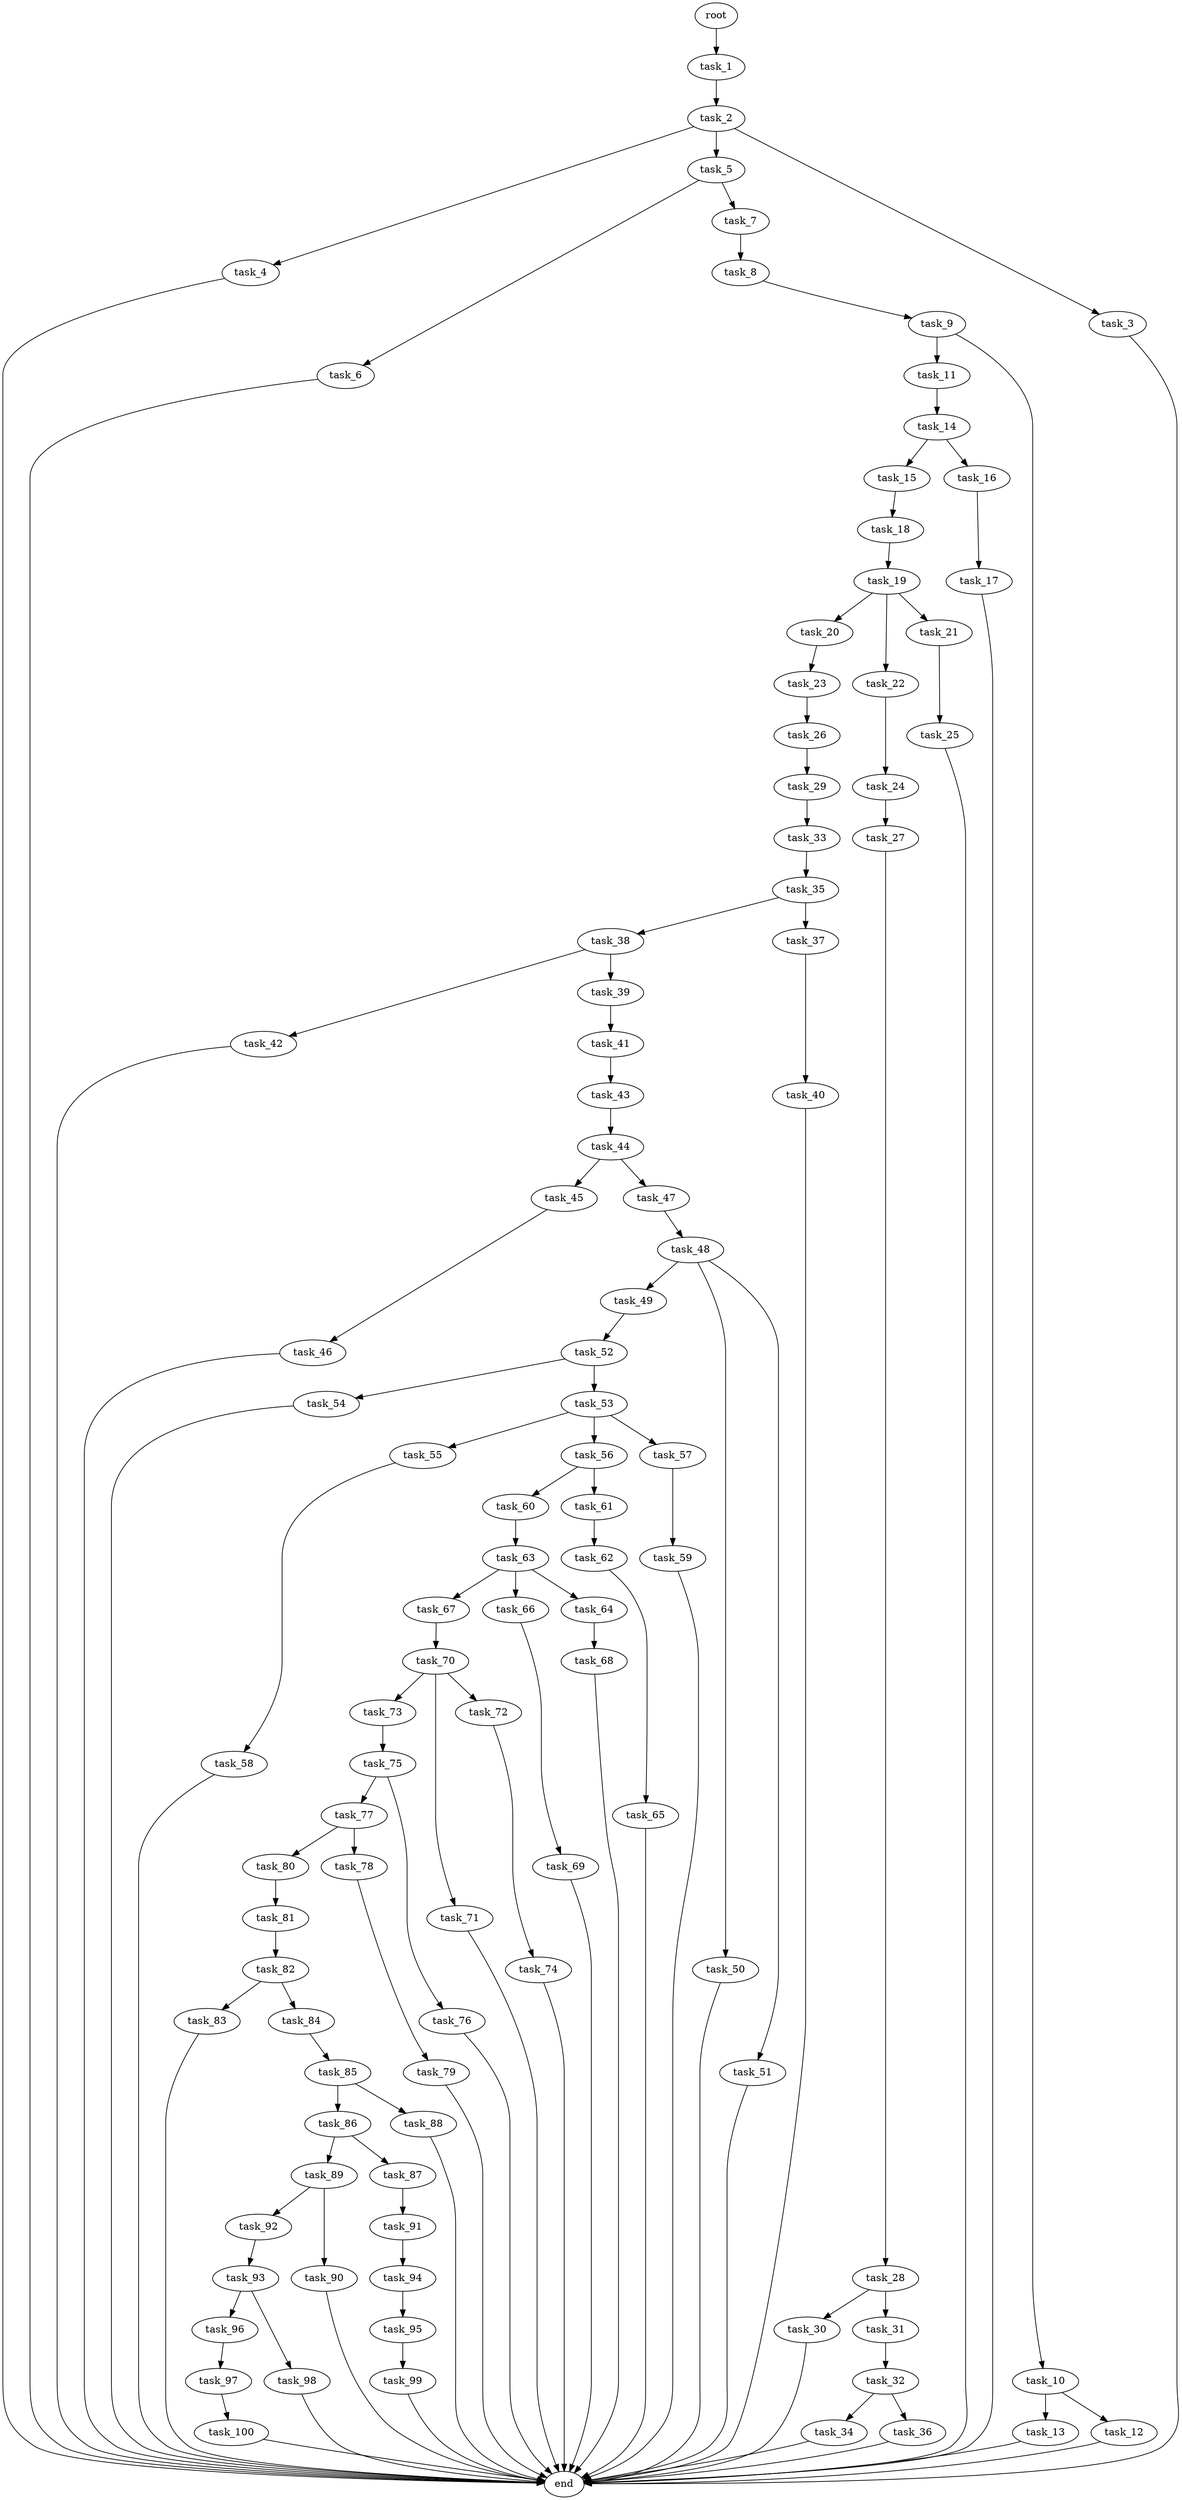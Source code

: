 digraph G {
  task_15 [size="6.675684e+10"];
  task_77 [size="5.472229e+11"];
  task_62 [size="1.343678e+11"];
  task_59 [size="4.761468e+11"];
  task_20 [size="6.229781e+11"];
  task_17 [size="9.822029e+11"];
  task_89 [size="5.982872e+11"];
  task_24 [size="4.441286e+11"];
  task_92 [size="9.564227e+11"];
  task_85 [size="6.368196e+11"];
  task_23 [size="6.263967e+11"];
  task_73 [size="8.600406e+11"];
  task_63 [size="4.884514e+11"];
  task_45 [size="6.331288e+11"];
  task_11 [size="7.304517e+11"];
  task_13 [size="4.053349e+11"];
  task_54 [size="9.683109e+11"];
  task_58 [size="9.269137e+11"];
  task_55 [size="1.698799e+11"];
  task_60 [size="4.108585e+11"];
  task_61 [size="8.605318e+11"];
  task_56 [size="7.868561e+10"];
  task_16 [size="8.693805e+11"];
  task_30 [size="3.383451e+11"];
  task_76 [size="9.183146e+11"];
  task_74 [size="2.453604e+10"];
  task_47 [size="3.752870e+10"];
  task_81 [size="7.782518e+10"];
  task_34 [size="1.335757e+11"];
  task_25 [size="1.332353e+11"];
  task_44 [size="1.996344e+10"];
  task_67 [size="8.036331e+11"];
  task_29 [size="3.853357e+10"];
  end [size="0.000000e+00"];
  task_66 [size="8.639675e+11"];
  task_2 [size="7.061182e+11"];
  task_4 [size="9.464707e+11"];
  task_86 [size="6.696970e+11"];
  task_64 [size="8.568936e+11"];
  task_36 [size="2.117866e+11"];
  task_71 [size="4.416052e+11"];
  task_94 [size="5.219956e+11"];
  task_95 [size="7.386521e+11"];
  task_96 [size="3.086535e+11"];
  task_48 [size="3.376390e+11"];
  task_53 [size="5.075049e+11"];
  task_5 [size="3.536851e+11"];
  task_79 [size="5.689012e+11"];
  task_52 [size="7.017339e+11"];
  task_31 [size="1.161515e+11"];
  task_1 [size="3.453257e+11"];
  task_82 [size="6.221151e+11"];
  task_19 [size="8.203107e+11"];
  task_40 [size="8.748327e+11"];
  task_57 [size="7.392524e+11"];
  task_83 [size="7.406345e+11"];
  task_6 [size="5.886311e+11"];
  task_80 [size="9.227200e+11"];
  task_22 [size="4.131063e+11"];
  task_99 [size="5.274082e+11"];
  task_100 [size="8.135322e+11"];
  task_84 [size="1.130074e+11"];
  task_90 [size="5.987640e+11"];
  task_49 [size="2.859362e+10"];
  task_3 [size="1.077000e+11"];
  task_14 [size="9.374415e+11"];
  task_18 [size="5.390411e+11"];
  task_42 [size="3.450212e+11"];
  task_10 [size="8.051296e+11"];
  task_70 [size="2.834174e+11"];
  task_78 [size="2.095698e+11"];
  task_50 [size="9.959708e+11"];
  task_21 [size="2.285539e+11"];
  task_32 [size="9.024986e+11"];
  task_51 [size="5.654282e+11"];
  task_46 [size="7.329522e+10"];
  task_12 [size="6.879864e+11"];
  task_9 [size="5.124482e+11"];
  task_93 [size="5.008093e+11"];
  task_43 [size="3.066339e+11"];
  task_26 [size="5.169032e+11"];
  task_41 [size="4.618773e+11"];
  task_27 [size="7.153649e+11"];
  task_68 [size="7.658163e+10"];
  task_65 [size="7.306834e+11"];
  task_39 [size="4.102544e+11"];
  task_38 [size="8.047964e+11"];
  task_72 [size="6.698648e+11"];
  task_98 [size="7.003579e+11"];
  task_28 [size="4.940863e+11"];
  task_69 [size="5.286155e+11"];
  task_88 [size="6.092784e+11"];
  task_91 [size="9.918857e+11"];
  task_8 [size="3.672754e+11"];
  task_75 [size="4.854818e+11"];
  task_33 [size="8.949928e+10"];
  root [size="0.000000e+00"];
  task_7 [size="2.302184e+10"];
  task_87 [size="6.900784e+11"];
  task_35 [size="1.583887e+11"];
  task_97 [size="5.822507e+11"];
  task_37 [size="6.513771e+11"];

  task_15 -> task_18 [size="5.390411e+08"];
  task_77 -> task_78 [size="2.095698e+08"];
  task_77 -> task_80 [size="9.227200e+08"];
  task_62 -> task_65 [size="7.306834e+08"];
  task_59 -> end [size="1.000000e-12"];
  task_20 -> task_23 [size="6.263967e+08"];
  task_17 -> end [size="1.000000e-12"];
  task_89 -> task_92 [size="9.564227e+08"];
  task_89 -> task_90 [size="5.987640e+08"];
  task_24 -> task_27 [size="7.153649e+08"];
  task_92 -> task_93 [size="5.008093e+08"];
  task_85 -> task_86 [size="6.696970e+08"];
  task_85 -> task_88 [size="6.092784e+08"];
  task_23 -> task_26 [size="5.169032e+08"];
  task_73 -> task_75 [size="4.854818e+08"];
  task_63 -> task_64 [size="8.568936e+08"];
  task_63 -> task_66 [size="8.639675e+08"];
  task_63 -> task_67 [size="8.036331e+08"];
  task_45 -> task_46 [size="7.329522e+07"];
  task_11 -> task_14 [size="9.374415e+08"];
  task_13 -> end [size="1.000000e-12"];
  task_54 -> end [size="1.000000e-12"];
  task_58 -> end [size="1.000000e-12"];
  task_55 -> task_58 [size="9.269137e+08"];
  task_60 -> task_63 [size="4.884514e+08"];
  task_61 -> task_62 [size="1.343678e+08"];
  task_56 -> task_61 [size="8.605318e+08"];
  task_56 -> task_60 [size="4.108585e+08"];
  task_16 -> task_17 [size="9.822029e+08"];
  task_30 -> end [size="1.000000e-12"];
  task_76 -> end [size="1.000000e-12"];
  task_74 -> end [size="1.000000e-12"];
  task_47 -> task_48 [size="3.376390e+08"];
  task_81 -> task_82 [size="6.221151e+08"];
  task_34 -> end [size="1.000000e-12"];
  task_25 -> end [size="1.000000e-12"];
  task_44 -> task_45 [size="6.331288e+08"];
  task_44 -> task_47 [size="3.752870e+07"];
  task_67 -> task_70 [size="2.834174e+08"];
  task_29 -> task_33 [size="8.949928e+07"];
  task_66 -> task_69 [size="5.286155e+08"];
  task_2 -> task_4 [size="9.464707e+08"];
  task_2 -> task_3 [size="1.077000e+08"];
  task_2 -> task_5 [size="3.536851e+08"];
  task_4 -> end [size="1.000000e-12"];
  task_86 -> task_87 [size="6.900784e+08"];
  task_86 -> task_89 [size="5.982872e+08"];
  task_64 -> task_68 [size="7.658163e+07"];
  task_36 -> end [size="1.000000e-12"];
  task_71 -> end [size="1.000000e-12"];
  task_94 -> task_95 [size="7.386521e+08"];
  task_95 -> task_99 [size="5.274082e+08"];
  task_96 -> task_97 [size="5.822507e+08"];
  task_48 -> task_50 [size="9.959708e+08"];
  task_48 -> task_49 [size="2.859362e+07"];
  task_48 -> task_51 [size="5.654282e+08"];
  task_53 -> task_55 [size="1.698799e+08"];
  task_53 -> task_57 [size="7.392524e+08"];
  task_53 -> task_56 [size="7.868561e+07"];
  task_5 -> task_7 [size="2.302184e+07"];
  task_5 -> task_6 [size="5.886311e+08"];
  task_79 -> end [size="1.000000e-12"];
  task_52 -> task_53 [size="5.075049e+08"];
  task_52 -> task_54 [size="9.683109e+08"];
  task_31 -> task_32 [size="9.024986e+08"];
  task_1 -> task_2 [size="7.061182e+08"];
  task_82 -> task_84 [size="1.130074e+08"];
  task_82 -> task_83 [size="7.406345e+08"];
  task_19 -> task_20 [size="6.229781e+08"];
  task_19 -> task_22 [size="4.131063e+08"];
  task_19 -> task_21 [size="2.285539e+08"];
  task_40 -> end [size="1.000000e-12"];
  task_57 -> task_59 [size="4.761468e+08"];
  task_83 -> end [size="1.000000e-12"];
  task_6 -> end [size="1.000000e-12"];
  task_80 -> task_81 [size="7.782518e+07"];
  task_22 -> task_24 [size="4.441286e+08"];
  task_99 -> end [size="1.000000e-12"];
  task_100 -> end [size="1.000000e-12"];
  task_84 -> task_85 [size="6.368196e+08"];
  task_90 -> end [size="1.000000e-12"];
  task_49 -> task_52 [size="7.017339e+08"];
  task_3 -> end [size="1.000000e-12"];
  task_14 -> task_16 [size="8.693805e+08"];
  task_14 -> task_15 [size="6.675684e+07"];
  task_18 -> task_19 [size="8.203107e+08"];
  task_42 -> end [size="1.000000e-12"];
  task_10 -> task_12 [size="6.879864e+08"];
  task_10 -> task_13 [size="4.053349e+08"];
  task_70 -> task_73 [size="8.600406e+08"];
  task_70 -> task_72 [size="6.698648e+08"];
  task_70 -> task_71 [size="4.416052e+08"];
  task_78 -> task_79 [size="5.689012e+08"];
  task_50 -> end [size="1.000000e-12"];
  task_21 -> task_25 [size="1.332353e+08"];
  task_32 -> task_36 [size="2.117866e+08"];
  task_32 -> task_34 [size="1.335757e+08"];
  task_51 -> end [size="1.000000e-12"];
  task_46 -> end [size="1.000000e-12"];
  task_12 -> end [size="1.000000e-12"];
  task_9 -> task_10 [size="8.051296e+08"];
  task_9 -> task_11 [size="7.304517e+08"];
  task_93 -> task_98 [size="7.003579e+08"];
  task_93 -> task_96 [size="3.086535e+08"];
  task_43 -> task_44 [size="1.996344e+07"];
  task_26 -> task_29 [size="3.853357e+07"];
  task_41 -> task_43 [size="3.066339e+08"];
  task_27 -> task_28 [size="4.940863e+08"];
  task_68 -> end [size="1.000000e-12"];
  task_65 -> end [size="1.000000e-12"];
  task_39 -> task_41 [size="4.618773e+08"];
  task_38 -> task_39 [size="4.102544e+08"];
  task_38 -> task_42 [size="3.450212e+08"];
  task_72 -> task_74 [size="2.453604e+07"];
  task_98 -> end [size="1.000000e-12"];
  task_28 -> task_30 [size="3.383451e+08"];
  task_28 -> task_31 [size="1.161515e+08"];
  task_69 -> end [size="1.000000e-12"];
  task_88 -> end [size="1.000000e-12"];
  task_91 -> task_94 [size="5.219956e+08"];
  task_8 -> task_9 [size="5.124482e+08"];
  task_75 -> task_77 [size="5.472229e+08"];
  task_75 -> task_76 [size="9.183146e+08"];
  task_33 -> task_35 [size="1.583887e+08"];
  root -> task_1 [size="1.000000e-12"];
  task_7 -> task_8 [size="3.672754e+08"];
  task_87 -> task_91 [size="9.918857e+08"];
  task_35 -> task_37 [size="6.513771e+08"];
  task_35 -> task_38 [size="8.047964e+08"];
  task_97 -> task_100 [size="8.135322e+08"];
  task_37 -> task_40 [size="8.748327e+08"];
}
